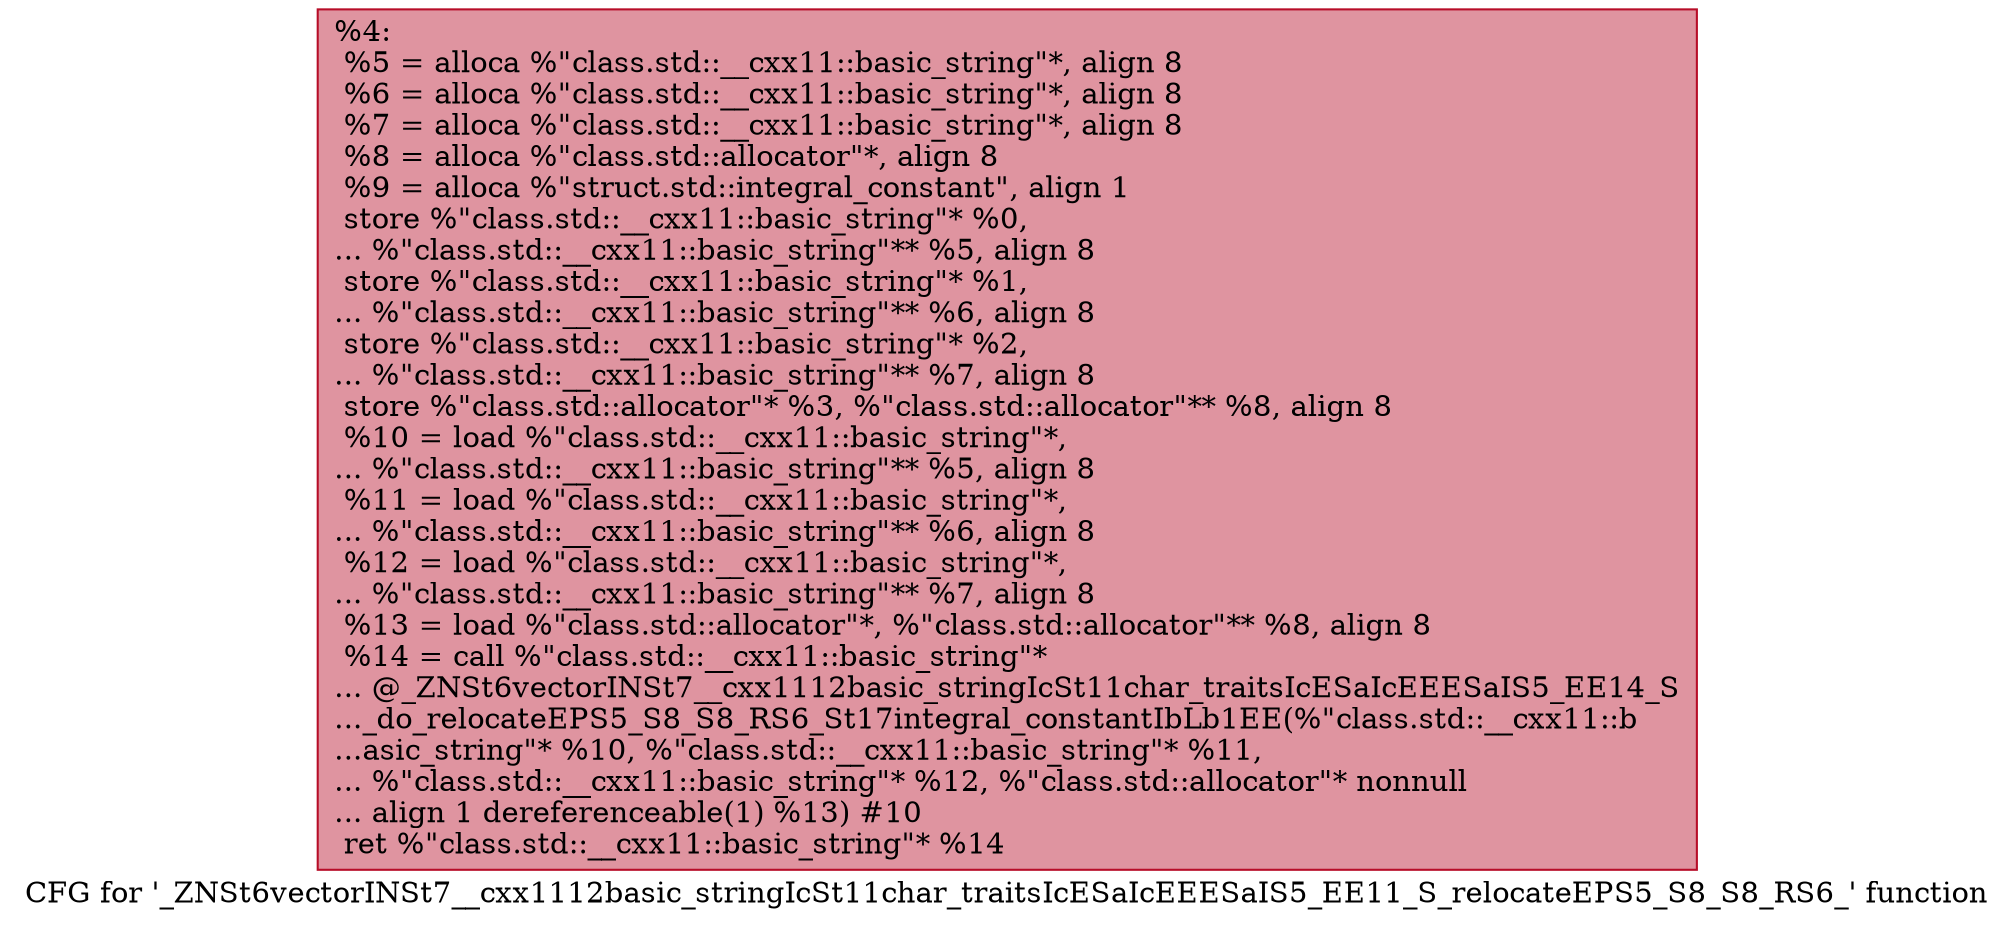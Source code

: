 digraph "CFG for '_ZNSt6vectorINSt7__cxx1112basic_stringIcSt11char_traitsIcESaIcEEESaIS5_EE11_S_relocateEPS5_S8_S8_RS6_' function" {
	label="CFG for '_ZNSt6vectorINSt7__cxx1112basic_stringIcSt11char_traitsIcESaIcEEESaIS5_EE11_S_relocateEPS5_S8_S8_RS6_' function";

	Node0x55dfade1e7e0 [shape=record,color="#b70d28ff", style=filled, fillcolor="#b70d2870",label="{%4:\l  %5 = alloca %\"class.std::__cxx11::basic_string\"*, align 8\l  %6 = alloca %\"class.std::__cxx11::basic_string\"*, align 8\l  %7 = alloca %\"class.std::__cxx11::basic_string\"*, align 8\l  %8 = alloca %\"class.std::allocator\"*, align 8\l  %9 = alloca %\"struct.std::integral_constant\", align 1\l  store %\"class.std::__cxx11::basic_string\"* %0,\l... %\"class.std::__cxx11::basic_string\"** %5, align 8\l  store %\"class.std::__cxx11::basic_string\"* %1,\l... %\"class.std::__cxx11::basic_string\"** %6, align 8\l  store %\"class.std::__cxx11::basic_string\"* %2,\l... %\"class.std::__cxx11::basic_string\"** %7, align 8\l  store %\"class.std::allocator\"* %3, %\"class.std::allocator\"** %8, align 8\l  %10 = load %\"class.std::__cxx11::basic_string\"*,\l... %\"class.std::__cxx11::basic_string\"** %5, align 8\l  %11 = load %\"class.std::__cxx11::basic_string\"*,\l... %\"class.std::__cxx11::basic_string\"** %6, align 8\l  %12 = load %\"class.std::__cxx11::basic_string\"*,\l... %\"class.std::__cxx11::basic_string\"** %7, align 8\l  %13 = load %\"class.std::allocator\"*, %\"class.std::allocator\"** %8, align 8\l  %14 = call %\"class.std::__cxx11::basic_string\"*\l... @_ZNSt6vectorINSt7__cxx1112basic_stringIcSt11char_traitsIcESaIcEEESaIS5_EE14_S\l..._do_relocateEPS5_S8_S8_RS6_St17integral_constantIbLb1EE(%\"class.std::__cxx11::b\l...asic_string\"* %10, %\"class.std::__cxx11::basic_string\"* %11,\l... %\"class.std::__cxx11::basic_string\"* %12, %\"class.std::allocator\"* nonnull\l... align 1 dereferenceable(1) %13) #10\l  ret %\"class.std::__cxx11::basic_string\"* %14\l}"];
}
